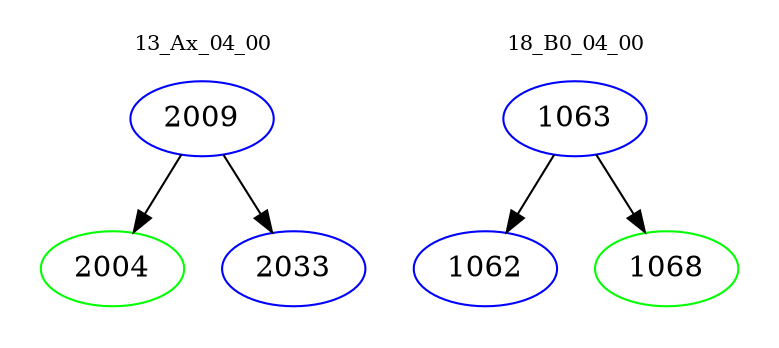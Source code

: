 digraph{
subgraph cluster_0 {
color = white
label = "13_Ax_04_00";
fontsize=10;
T0_2009 [label="2009", color="blue"]
T0_2009 -> T0_2004 [color="black"]
T0_2004 [label="2004", color="green"]
T0_2009 -> T0_2033 [color="black"]
T0_2033 [label="2033", color="blue"]
}
subgraph cluster_1 {
color = white
label = "18_B0_04_00";
fontsize=10;
T1_1063 [label="1063", color="blue"]
T1_1063 -> T1_1062 [color="black"]
T1_1062 [label="1062", color="blue"]
T1_1063 -> T1_1068 [color="black"]
T1_1068 [label="1068", color="green"]
}
}
